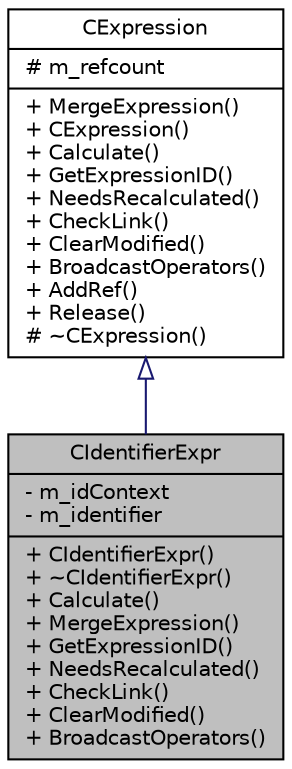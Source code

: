 digraph G
{
  edge [fontname="Helvetica",fontsize="10",labelfontname="Helvetica",labelfontsize="10"];
  node [fontname="Helvetica",fontsize="10",shape=record];
  Node1 [label="{CIdentifierExpr\n|- m_idContext\l- m_identifier\l|+ CIdentifierExpr()\l+ ~CIdentifierExpr()\l+ Calculate()\l+ MergeExpression()\l+ GetExpressionID()\l+ NeedsRecalculated()\l+ CheckLink()\l+ ClearModified()\l+ BroadcastOperators()\l}",height=0.2,width=0.4,color="black", fillcolor="grey75", style="filled" fontcolor="black"];
  Node2 -> Node1 [dir=back,color="midnightblue",fontsize="10",style="solid",arrowtail="empty",fontname="Helvetica"];
  Node2 [label="{CExpression\n|# m_refcount\l|+ MergeExpression()\l+ CExpression()\l+ Calculate()\l+ GetExpressionID()\l+ NeedsRecalculated()\l+ CheckLink()\l+ ClearModified()\l+ BroadcastOperators()\l+ AddRef()\l+ Release()\l# ~CExpression()\l}",height=0.2,width=0.4,color="black", fillcolor="white", style="filled",URL="$dc/dbd/classCExpression.html"];
}
